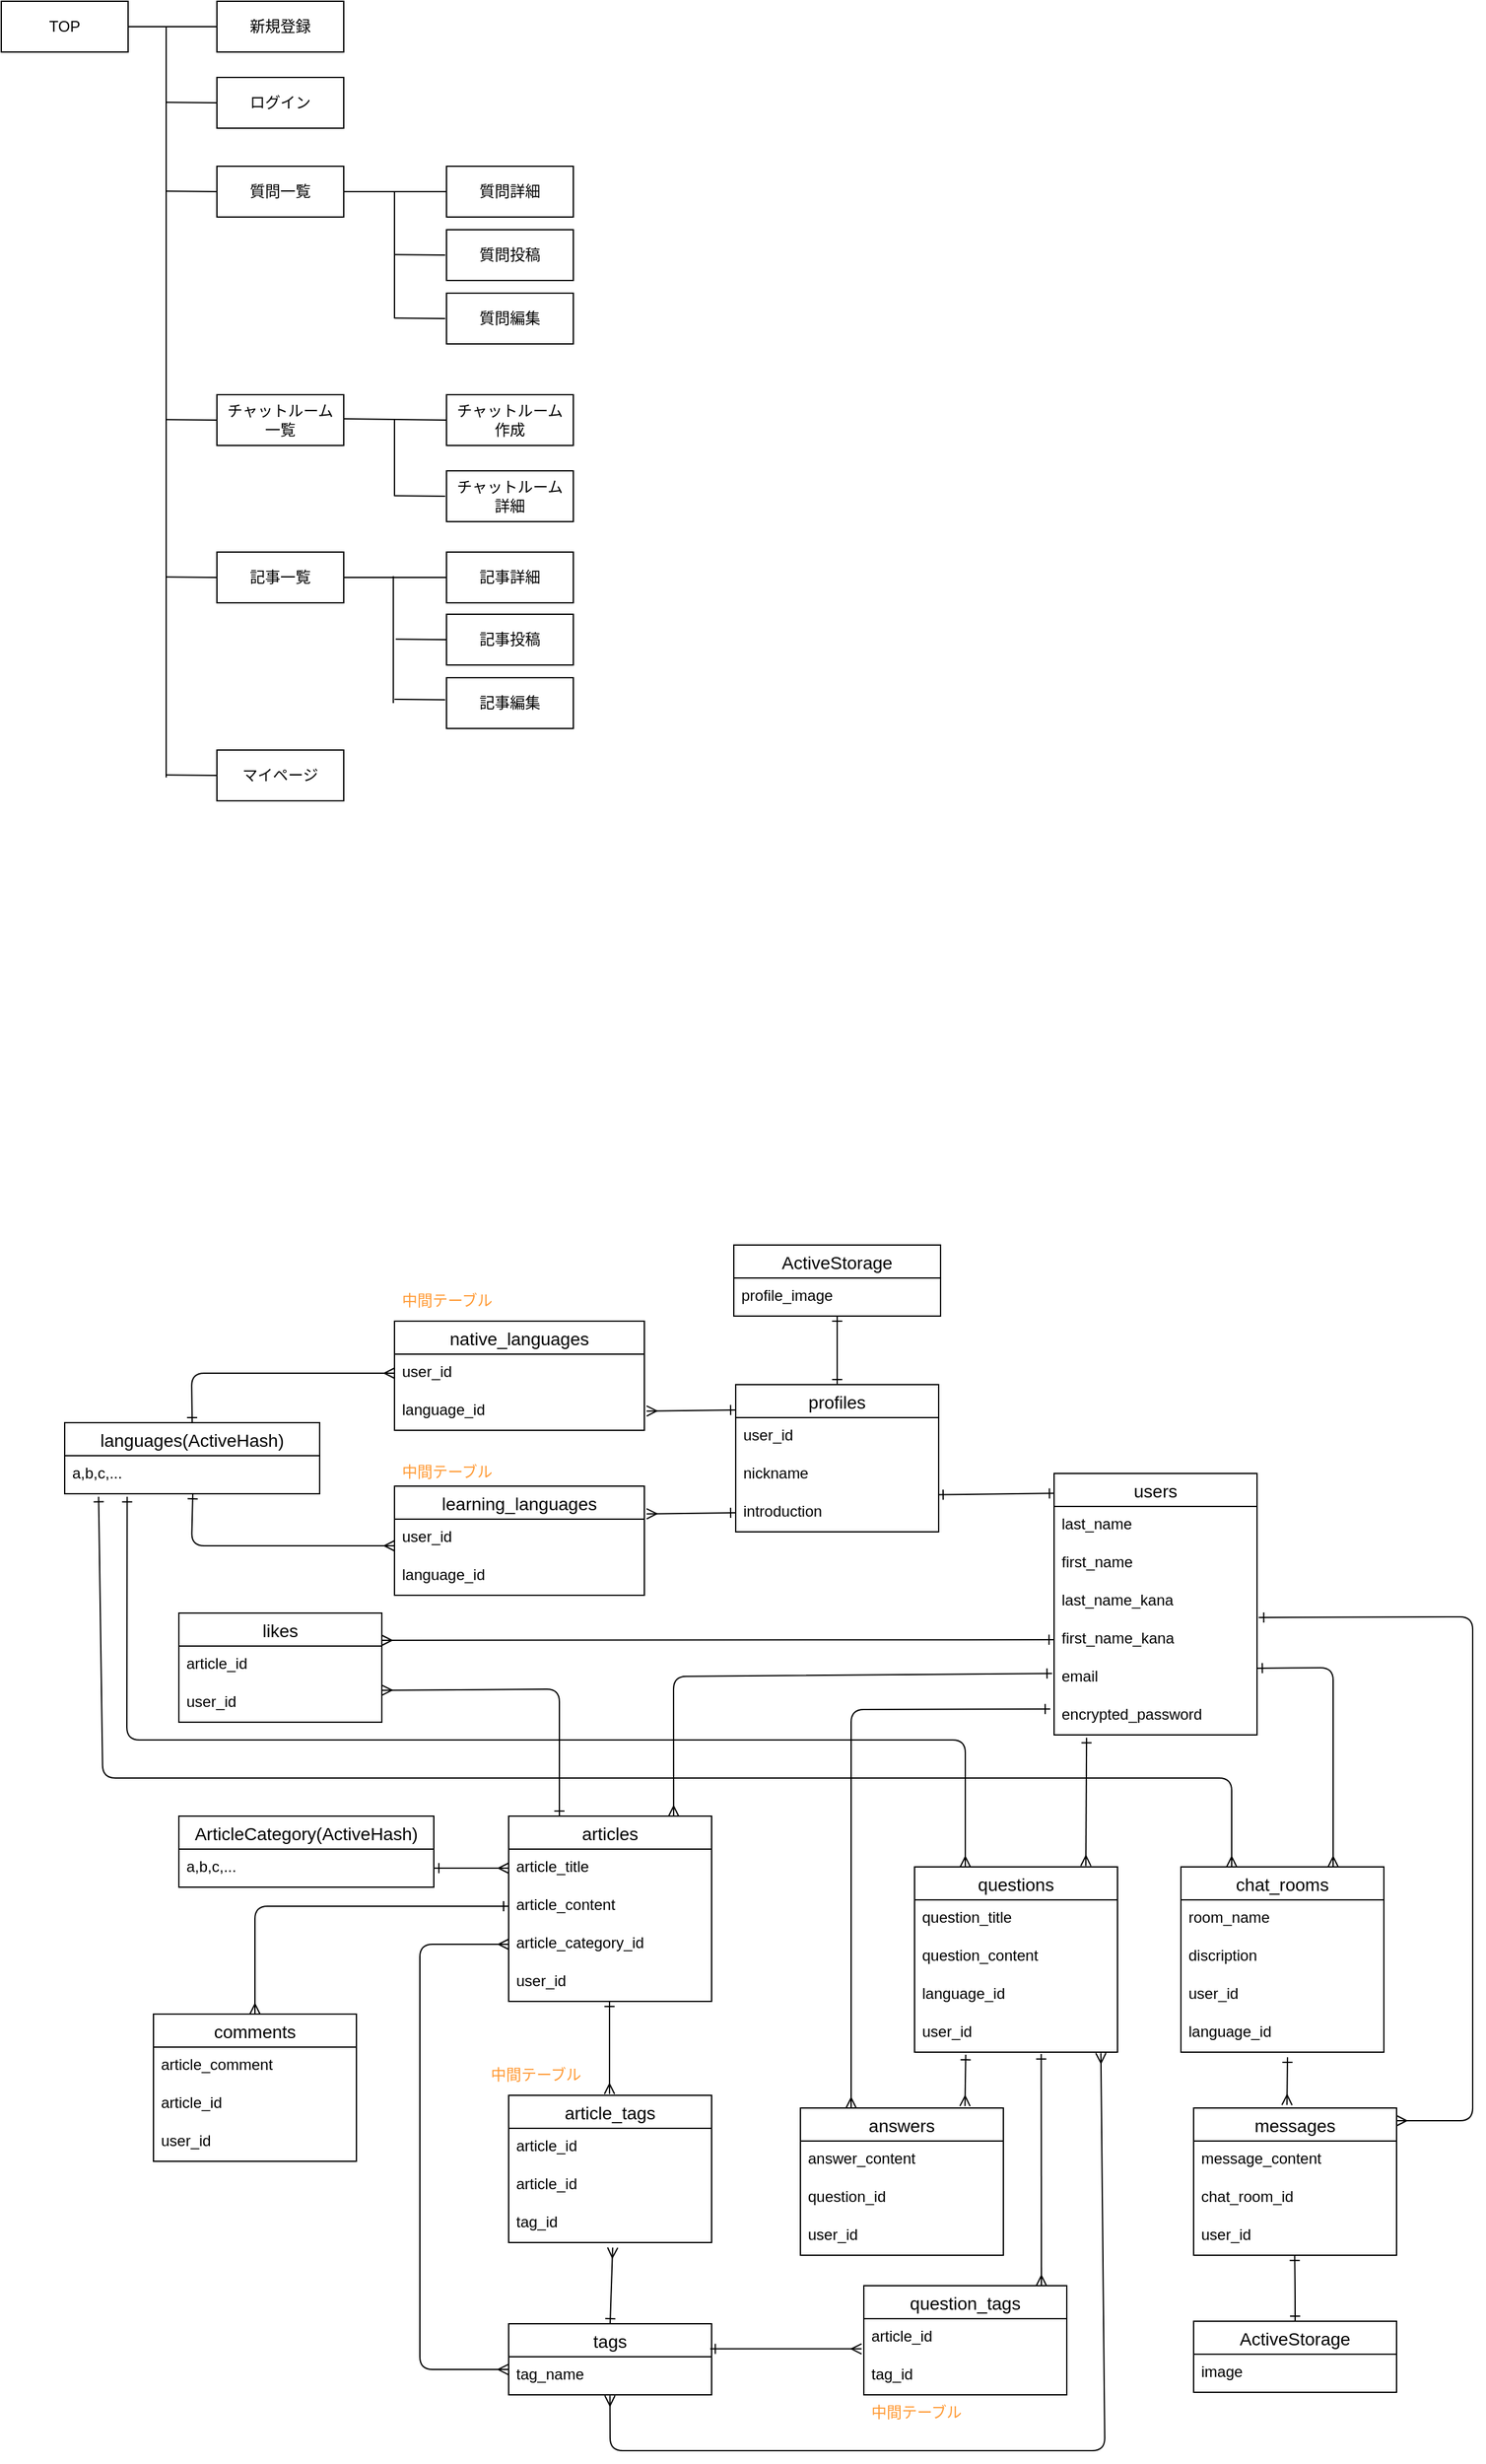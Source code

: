 <mxfile>
    <diagram id="0csjKc4Ay-YlDMvAC5BQ" name="ページ1">
        <mxGraphModel dx="1645" dy="2056" grid="1" gridSize="10" guides="1" tooltips="1" connect="1" arrows="1" fold="1" page="1" pageScale="1" pageWidth="827" pageHeight="1169" math="0" shadow="0">
            <root>
                <mxCell id="0"/>
                <mxCell id="1" parent="0"/>
                <mxCell id="4" value="users" style="swimlane;fontStyle=0;childLayout=stackLayout;horizontal=1;startSize=26;horizontalStack=0;resizeParent=1;resizeParentMax=0;resizeLast=0;collapsible=1;marginBottom=0;align=center;fontSize=14;" parent="1" vertex="1">
                    <mxGeometry x="280" y="330" width="160" height="206" as="geometry"/>
                </mxCell>
                <mxCell id="5" value="last_name" style="text;strokeColor=none;fillColor=none;spacingLeft=4;spacingRight=4;overflow=hidden;rotatable=0;points=[[0,0.5],[1,0.5]];portConstraint=eastwest;fontSize=12;" parent="4" vertex="1">
                    <mxGeometry y="26" width="160" height="30" as="geometry"/>
                </mxCell>
                <mxCell id="21" value="first_name" style="text;strokeColor=none;fillColor=none;spacingLeft=4;spacingRight=4;overflow=hidden;rotatable=0;points=[[0,0.5],[1,0.5]];portConstraint=eastwest;fontSize=12;" parent="4" vertex="1">
                    <mxGeometry y="56" width="160" height="30" as="geometry"/>
                </mxCell>
                <mxCell id="22" value="last_name_kana" style="text;strokeColor=none;fillColor=none;spacingLeft=4;spacingRight=4;overflow=hidden;rotatable=0;points=[[0,0.5],[1,0.5]];portConstraint=eastwest;fontSize=12;" parent="4" vertex="1">
                    <mxGeometry y="86" width="160" height="30" as="geometry"/>
                </mxCell>
                <mxCell id="23" value="first_name_kana" style="text;strokeColor=none;fillColor=none;spacingLeft=4;spacingRight=4;overflow=hidden;rotatable=0;points=[[0,0.5],[1,0.5]];portConstraint=eastwest;fontSize=12;" parent="4" vertex="1">
                    <mxGeometry y="116" width="160" height="30" as="geometry"/>
                </mxCell>
                <mxCell id="6" value="email" style="text;strokeColor=none;fillColor=none;spacingLeft=4;spacingRight=4;overflow=hidden;rotatable=0;points=[[0,0.5],[1,0.5]];portConstraint=eastwest;fontSize=12;" parent="4" vertex="1">
                    <mxGeometry y="146" width="160" height="30" as="geometry"/>
                </mxCell>
                <mxCell id="7" value="encrypted_password" style="text;strokeColor=none;fillColor=none;spacingLeft=4;spacingRight=4;overflow=hidden;rotatable=0;points=[[0,0.5],[1,0.5]];portConstraint=eastwest;fontSize=12;" parent="4" vertex="1">
                    <mxGeometry y="176" width="160" height="30" as="geometry"/>
                </mxCell>
                <mxCell id="11" value="profiles" style="swimlane;fontStyle=0;childLayout=stackLayout;horizontal=1;startSize=26;horizontalStack=0;resizeParent=1;resizeParentMax=0;resizeLast=0;collapsible=1;marginBottom=0;align=center;fontSize=14;" parent="1" vertex="1">
                    <mxGeometry x="29" y="260" width="160" height="116" as="geometry"/>
                </mxCell>
                <mxCell id="12" value="user_id" style="text;strokeColor=none;fillColor=none;spacingLeft=4;spacingRight=4;overflow=hidden;rotatable=0;points=[[0,0.5],[1,0.5]];portConstraint=eastwest;fontSize=12;" parent="11" vertex="1">
                    <mxGeometry y="26" width="160" height="30" as="geometry"/>
                </mxCell>
                <mxCell id="13" value="nickname" style="text;strokeColor=none;fillColor=none;spacingLeft=4;spacingRight=4;overflow=hidden;rotatable=0;points=[[0,0.5],[1,0.5]];portConstraint=eastwest;fontSize=12;" parent="11" vertex="1">
                    <mxGeometry y="56" width="160" height="30" as="geometry"/>
                </mxCell>
                <mxCell id="14" value="introduction" style="text;strokeColor=none;fillColor=none;spacingLeft=4;spacingRight=4;overflow=hidden;rotatable=0;points=[[0,0.5],[1,0.5]];portConstraint=eastwest;fontSize=12;" parent="11" vertex="1">
                    <mxGeometry y="86" width="160" height="30" as="geometry"/>
                </mxCell>
                <mxCell id="15" value="ActiveStorage" style="swimlane;fontStyle=0;childLayout=stackLayout;horizontal=1;startSize=26;horizontalStack=0;resizeParent=1;resizeParentMax=0;resizeLast=0;collapsible=1;marginBottom=0;align=center;fontSize=14;" parent="1" vertex="1">
                    <mxGeometry x="27.5" y="150" width="163" height="56" as="geometry"/>
                </mxCell>
                <mxCell id="16" value="profile_image" style="text;strokeColor=none;fillColor=none;spacingLeft=4;spacingRight=4;overflow=hidden;rotatable=0;points=[[0,0.5],[1,0.5]];portConstraint=eastwest;fontSize=12;" parent="15" vertex="1">
                    <mxGeometry y="26" width="163" height="30" as="geometry"/>
                </mxCell>
                <mxCell id="24" value="questions" style="swimlane;fontStyle=0;childLayout=stackLayout;horizontal=1;startSize=26;horizontalStack=0;resizeParent=1;resizeParentMax=0;resizeLast=0;collapsible=1;marginBottom=0;align=center;fontSize=14;" parent="1" vertex="1">
                    <mxGeometry x="170" y="640" width="160" height="146" as="geometry"/>
                </mxCell>
                <mxCell id="25" value="question_title" style="text;strokeColor=none;fillColor=none;spacingLeft=4;spacingRight=4;overflow=hidden;rotatable=0;points=[[0,0.5],[1,0.5]];portConstraint=eastwest;fontSize=12;" parent="24" vertex="1">
                    <mxGeometry y="26" width="160" height="30" as="geometry"/>
                </mxCell>
                <mxCell id="27" value="question_content" style="text;strokeColor=none;fillColor=none;spacingLeft=4;spacingRight=4;overflow=hidden;rotatable=0;points=[[0,0.5],[1,0.5]];portConstraint=eastwest;fontSize=12;" parent="24" vertex="1">
                    <mxGeometry y="56" width="160" height="30" as="geometry"/>
                </mxCell>
                <mxCell id="29" value="language_id" style="text;strokeColor=none;fillColor=none;spacingLeft=4;spacingRight=4;overflow=hidden;rotatable=0;points=[[0,0.5],[1,0.5]];portConstraint=eastwest;fontSize=12;" parent="24" vertex="1">
                    <mxGeometry y="86" width="160" height="30" as="geometry"/>
                </mxCell>
                <mxCell id="38" value="user_id" style="text;strokeColor=none;fillColor=none;spacingLeft=4;spacingRight=4;overflow=hidden;rotatable=0;points=[[0,0.5],[1,0.5]];portConstraint=eastwest;fontSize=12;" parent="24" vertex="1">
                    <mxGeometry y="116" width="160" height="30" as="geometry"/>
                </mxCell>
                <mxCell id="32" style="edgeStyle=none;html=1;endArrow=ERmany;endFill=0;startArrow=ERone;startFill=0;exitX=0.16;exitY=1.074;exitDx=0;exitDy=0;exitPerimeter=0;entryX=0.844;entryY=-0.005;entryDx=0;entryDy=0;entryPerimeter=0;" parent="1" source="7" target="24" edge="1">
                    <mxGeometry relative="1" as="geometry">
                        <mxPoint x="360" y="536" as="sourcePoint"/>
                        <mxPoint x="525.84" y="560.24" as="targetPoint"/>
                    </mxGeometry>
                </mxCell>
                <mxCell id="33" value="answers" style="swimlane;fontStyle=0;childLayout=stackLayout;horizontal=1;startSize=26;horizontalStack=0;resizeParent=1;resizeParentMax=0;resizeLast=0;collapsible=1;marginBottom=0;align=center;fontSize=14;" parent="1" vertex="1">
                    <mxGeometry x="80" y="830" width="160" height="116" as="geometry"/>
                </mxCell>
                <mxCell id="34" value="answer_content" style="text;strokeColor=none;fillColor=none;spacingLeft=4;spacingRight=4;overflow=hidden;rotatable=0;points=[[0,0.5],[1,0.5]];portConstraint=eastwest;fontSize=12;" parent="33" vertex="1">
                    <mxGeometry y="26" width="160" height="30" as="geometry"/>
                </mxCell>
                <mxCell id="36" value="question_id" style="text;strokeColor=none;fillColor=none;spacingLeft=4;spacingRight=4;overflow=hidden;rotatable=0;points=[[0,0.5],[1,0.5]];portConstraint=eastwest;fontSize=12;" parent="33" vertex="1">
                    <mxGeometry y="56" width="160" height="30" as="geometry"/>
                </mxCell>
                <mxCell id="149" value="user_id" style="text;strokeColor=none;fillColor=none;spacingLeft=4;spacingRight=4;overflow=hidden;rotatable=0;points=[[0,0.5],[1,0.5]];portConstraint=eastwest;fontSize=12;" parent="33" vertex="1">
                    <mxGeometry y="86" width="160" height="30" as="geometry"/>
                </mxCell>
                <mxCell id="39" style="edgeStyle=none;html=1;endArrow=ERmany;endFill=0;startArrow=ERone;startFill=0;entryX=0.25;entryY=0;entryDx=0;entryDy=0;exitX=-0.019;exitY=0.322;exitDx=0;exitDy=0;exitPerimeter=0;" parent="1" source="7" target="33" edge="1">
                    <mxGeometry relative="1" as="geometry">
                        <mxPoint x="280" y="480" as="sourcePoint"/>
                        <mxPoint x="370" y="610" as="targetPoint"/>
                        <Array as="points">
                            <mxPoint x="120" y="516"/>
                        </Array>
                    </mxGeometry>
                </mxCell>
                <mxCell id="40" style="edgeStyle=none;html=1;exitX=0.002;exitY=0.076;exitDx=0;exitDy=0;startArrow=ERone;startFill=0;endArrow=ERone;endFill=0;entryX=0.997;entryY=0.026;entryDx=0;entryDy=0;entryPerimeter=0;exitPerimeter=0;" parent="1" source="4" target="14" edge="1">
                    <mxGeometry relative="1" as="geometry">
                        <mxPoint x="280" y="342" as="sourcePoint"/>
                        <mxPoint x="190" y="341" as="targetPoint"/>
                        <Array as="points"/>
                    </mxGeometry>
                </mxCell>
                <mxCell id="41" style="edgeStyle=none;html=1;startArrow=ERone;startFill=0;endArrow=ERone;endFill=0;entryX=0.5;entryY=0;entryDx=0;entryDy=0;exitX=0.5;exitY=1;exitDx=0;exitDy=0;" parent="1" source="15" target="11" edge="1">
                    <mxGeometry relative="1" as="geometry">
                        <mxPoint x="109" y="210" as="sourcePoint"/>
                        <mxPoint x="29" y="289.09" as="targetPoint"/>
                        <Array as="points"/>
                    </mxGeometry>
                </mxCell>
                <mxCell id="43" value="chat_rooms" style="swimlane;fontStyle=0;childLayout=stackLayout;horizontal=1;startSize=26;horizontalStack=0;resizeParent=1;resizeParentMax=0;resizeLast=0;collapsible=1;marginBottom=0;align=center;fontSize=14;" parent="1" vertex="1">
                    <mxGeometry x="380" y="640" width="160" height="146" as="geometry"/>
                </mxCell>
                <mxCell id="44" value="room_name" style="text;strokeColor=none;fillColor=none;spacingLeft=4;spacingRight=4;overflow=hidden;rotatable=0;points=[[0,0.5],[1,0.5]];portConstraint=eastwest;fontSize=12;" parent="43" vertex="1">
                    <mxGeometry y="26" width="160" height="30" as="geometry"/>
                </mxCell>
                <mxCell id="45" value="discription" style="text;strokeColor=none;fillColor=none;spacingLeft=4;spacingRight=4;overflow=hidden;rotatable=0;points=[[0,0.5],[1,0.5]];portConstraint=eastwest;fontSize=12;" parent="43" vertex="1">
                    <mxGeometry y="56" width="160" height="30" as="geometry"/>
                </mxCell>
                <mxCell id="47" value="user_id" style="text;strokeColor=none;fillColor=none;spacingLeft=4;spacingRight=4;overflow=hidden;rotatable=0;points=[[0,0.5],[1,0.5]];portConstraint=eastwest;fontSize=12;" parent="43" vertex="1">
                    <mxGeometry y="86" width="160" height="30" as="geometry"/>
                </mxCell>
                <mxCell id="158" value="language_id" style="text;strokeColor=none;fillColor=none;spacingLeft=4;spacingRight=4;overflow=hidden;rotatable=0;points=[[0,0.5],[1,0.5]];portConstraint=eastwest;fontSize=12;" parent="43" vertex="1">
                    <mxGeometry y="116" width="160" height="30" as="geometry"/>
                </mxCell>
                <mxCell id="48" style="edgeStyle=none;html=1;exitX=1.001;exitY=0.248;exitDx=0;exitDy=0;endArrow=ERmany;endFill=0;startArrow=ERone;startFill=0;exitPerimeter=0;entryX=0.75;entryY=0;entryDx=0;entryDy=0;" parent="1" source="6" target="43" edge="1">
                    <mxGeometry relative="1" as="geometry">
                        <mxPoint x="480" y="480" as="sourcePoint"/>
                        <mxPoint x="480" y="544" as="targetPoint"/>
                        <Array as="points">
                            <mxPoint x="500" y="483"/>
                        </Array>
                    </mxGeometry>
                </mxCell>
                <mxCell id="51" value="messages" style="swimlane;fontStyle=0;childLayout=stackLayout;horizontal=1;startSize=26;horizontalStack=0;resizeParent=1;resizeParentMax=0;resizeLast=0;collapsible=1;marginBottom=0;align=center;fontSize=14;" parent="1" vertex="1">
                    <mxGeometry x="390" y="830" width="160" height="116" as="geometry"/>
                </mxCell>
                <mxCell id="52" value="message_content" style="text;strokeColor=none;fillColor=none;spacingLeft=4;spacingRight=4;overflow=hidden;rotatable=0;points=[[0,0.5],[1,0.5]];portConstraint=eastwest;fontSize=12;" parent="51" vertex="1">
                    <mxGeometry y="26" width="160" height="30" as="geometry"/>
                </mxCell>
                <mxCell id="53" value="chat_room_id" style="text;strokeColor=none;fillColor=none;spacingLeft=4;spacingRight=4;overflow=hidden;rotatable=0;points=[[0,0.5],[1,0.5]];portConstraint=eastwest;fontSize=12;" parent="51" vertex="1">
                    <mxGeometry y="56" width="160" height="30" as="geometry"/>
                </mxCell>
                <mxCell id="148" value="user_id" style="text;strokeColor=none;fillColor=none;spacingLeft=4;spacingRight=4;overflow=hidden;rotatable=0;points=[[0,0.5],[1,0.5]];portConstraint=eastwest;fontSize=12;" parent="51" vertex="1">
                    <mxGeometry y="86" width="160" height="30" as="geometry"/>
                </mxCell>
                <mxCell id="55" style="edgeStyle=none;html=1;endArrow=ERmany;endFill=0;startArrow=ERone;startFill=0;entryX=0.46;entryY=-0.02;entryDx=0;entryDy=0;entryPerimeter=0;" parent="1" target="51" edge="1">
                    <mxGeometry relative="1" as="geometry">
                        <mxPoint x="464" y="790" as="sourcePoint"/>
                        <mxPoint x="459.57" y="756" as="targetPoint"/>
                    </mxGeometry>
                </mxCell>
                <mxCell id="56" style="edgeStyle=none;html=1;exitX=1.008;exitY=0.915;exitDx=0;exitDy=0;endArrow=ERmany;endFill=0;startArrow=ERone;startFill=0;exitPerimeter=0;" parent="1" source="22" edge="1">
                    <mxGeometry relative="1" as="geometry">
                        <mxPoint x="287.6" y="447" as="sourcePoint"/>
                        <mxPoint x="550" y="840" as="targetPoint"/>
                        <Array as="points">
                            <mxPoint x="610" y="443"/>
                            <mxPoint x="610" y="840"/>
                        </Array>
                    </mxGeometry>
                </mxCell>
                <mxCell id="57" value="ActiveStorage" style="swimlane;fontStyle=0;childLayout=stackLayout;horizontal=1;startSize=26;horizontalStack=0;resizeParent=1;resizeParentMax=0;resizeLast=0;collapsible=1;marginBottom=0;align=center;fontSize=14;" parent="1" vertex="1">
                    <mxGeometry x="390" y="998" width="160" height="56" as="geometry"/>
                </mxCell>
                <mxCell id="58" value="image" style="text;strokeColor=none;fillColor=none;spacingLeft=4;spacingRight=4;overflow=hidden;rotatable=0;points=[[0,0.5],[1,0.5]];portConstraint=eastwest;fontSize=12;" parent="57" vertex="1">
                    <mxGeometry y="26" width="160" height="30" as="geometry"/>
                </mxCell>
                <mxCell id="59" style="edgeStyle=none;html=1;exitX=0.498;exitY=1.071;exitDx=0;exitDy=0;startArrow=ERone;startFill=0;endArrow=ERone;endFill=0;exitPerimeter=0;entryX=0.5;entryY=0;entryDx=0;entryDy=0;" parent="1" target="57" edge="1">
                    <mxGeometry relative="1" as="geometry">
                        <mxPoint x="469.68" y="946.13" as="sourcePoint"/>
                        <mxPoint x="500" y="968" as="targetPoint"/>
                        <Array as="points">
                            <mxPoint x="470" y="978"/>
                        </Array>
                    </mxGeometry>
                </mxCell>
                <mxCell id="60" value="languages(ActiveHash)" style="swimlane;fontStyle=0;childLayout=stackLayout;horizontal=1;startSize=26;horizontalStack=0;resizeParent=1;resizeParentMax=0;resizeLast=0;collapsible=1;marginBottom=0;align=center;fontSize=14;" parent="1" vertex="1">
                    <mxGeometry x="-500" y="290" width="201" height="56" as="geometry"/>
                </mxCell>
                <mxCell id="61" value="a,b,c,..." style="text;strokeColor=none;fillColor=none;spacingLeft=4;spacingRight=4;overflow=hidden;rotatable=0;points=[[0,0.5],[1,0.5]];portConstraint=eastwest;fontSize=12;" parent="60" vertex="1">
                    <mxGeometry y="26" width="201" height="30" as="geometry"/>
                </mxCell>
                <mxCell id="62" value="articles" style="swimlane;fontStyle=0;childLayout=stackLayout;horizontal=1;startSize=26;horizontalStack=0;resizeParent=1;resizeParentMax=0;resizeLast=0;collapsible=1;marginBottom=0;align=center;fontSize=14;" parent="1" vertex="1">
                    <mxGeometry x="-150" y="600" width="160" height="146" as="geometry"/>
                </mxCell>
                <mxCell id="63" value="article_title" style="text;strokeColor=none;fillColor=none;spacingLeft=4;spacingRight=4;overflow=hidden;rotatable=0;points=[[0,0.5],[1,0.5]];portConstraint=eastwest;fontSize=12;" parent="62" vertex="1">
                    <mxGeometry y="26" width="160" height="30" as="geometry"/>
                </mxCell>
                <mxCell id="64" value="article_content" style="text;strokeColor=none;fillColor=none;spacingLeft=4;spacingRight=4;overflow=hidden;rotatable=0;points=[[0,0.5],[1,0.5]];portConstraint=eastwest;fontSize=12;" parent="62" vertex="1">
                    <mxGeometry y="56" width="160" height="30" as="geometry"/>
                </mxCell>
                <mxCell id="65" value="article_category_id" style="text;strokeColor=none;fillColor=none;spacingLeft=4;spacingRight=4;overflow=hidden;rotatable=0;points=[[0,0.5],[1,0.5]];portConstraint=eastwest;fontSize=12;" parent="62" vertex="1">
                    <mxGeometry y="86" width="160" height="30" as="geometry"/>
                </mxCell>
                <mxCell id="94" value="user_id" style="text;strokeColor=none;fillColor=none;spacingLeft=4;spacingRight=4;overflow=hidden;rotatable=0;points=[[0,0.5],[1,0.5]];portConstraint=eastwest;fontSize=12;" parent="62" vertex="1">
                    <mxGeometry y="116" width="160" height="30" as="geometry"/>
                </mxCell>
                <mxCell id="70" value="native_languages" style="swimlane;fontStyle=0;childLayout=stackLayout;horizontal=1;startSize=26;horizontalStack=0;resizeParent=1;resizeParentMax=0;resizeLast=0;collapsible=1;marginBottom=0;align=center;fontSize=14;" parent="1" vertex="1">
                    <mxGeometry x="-240" y="210" width="197" height="86" as="geometry"/>
                </mxCell>
                <mxCell id="71" value="user_id" style="text;strokeColor=none;fillColor=none;spacingLeft=4;spacingRight=4;overflow=hidden;rotatable=0;points=[[0,0.5],[1,0.5]];portConstraint=eastwest;fontSize=12;" parent="70" vertex="1">
                    <mxGeometry y="26" width="197" height="30" as="geometry"/>
                </mxCell>
                <mxCell id="74" value="language_id" style="text;strokeColor=none;fillColor=none;spacingLeft=4;spacingRight=4;overflow=hidden;rotatable=0;points=[[0,0.5],[1,0.5]];portConstraint=eastwest;fontSize=12;" parent="70" vertex="1">
                    <mxGeometry y="56" width="197" height="30" as="geometry"/>
                </mxCell>
                <mxCell id="82" value="learning_languages" style="swimlane;fontStyle=0;childLayout=stackLayout;horizontal=1;startSize=26;horizontalStack=0;resizeParent=1;resizeParentMax=0;resizeLast=0;collapsible=1;marginBottom=0;align=center;fontSize=14;" parent="1" vertex="1">
                    <mxGeometry x="-240" y="340" width="197" height="86" as="geometry"/>
                </mxCell>
                <mxCell id="83" value="user_id" style="text;strokeColor=none;fillColor=none;spacingLeft=4;spacingRight=4;overflow=hidden;rotatable=0;points=[[0,0.5],[1,0.5]];portConstraint=eastwest;fontSize=12;" parent="82" vertex="1">
                    <mxGeometry y="26" width="197" height="30" as="geometry"/>
                </mxCell>
                <mxCell id="84" value="language_id" style="text;strokeColor=none;fillColor=none;spacingLeft=4;spacingRight=4;overflow=hidden;rotatable=0;points=[[0,0.5],[1,0.5]];portConstraint=eastwest;fontSize=12;" parent="82" vertex="1">
                    <mxGeometry y="56" width="197" height="30" as="geometry"/>
                </mxCell>
                <mxCell id="86" style="edgeStyle=none;html=1;endArrow=ERmany;endFill=0;startArrow=ERone;startFill=0;exitX=0;exitY=0.5;exitDx=0;exitDy=0;entryX=1.009;entryY=-0.139;entryDx=0;entryDy=0;entryPerimeter=0;" parent="1" source="14" target="83" edge="1">
                    <mxGeometry relative="1" as="geometry">
                        <mxPoint x="-267.0" y="345.64" as="sourcePoint"/>
                        <mxPoint x="-217.56" y="345.64" as="targetPoint"/>
                    </mxGeometry>
                </mxCell>
                <mxCell id="87" style="edgeStyle=none;html=1;endArrow=ERmany;endFill=0;startArrow=ERone;startFill=0;exitX=0;exitY=0.5;exitDx=0;exitDy=0;entryX=1.009;entryY=-0.139;entryDx=0;entryDy=0;entryPerimeter=0;" parent="1" edge="1">
                    <mxGeometry relative="1" as="geometry">
                        <mxPoint x="29" y="280" as="sourcePoint"/>
                        <mxPoint x="-41.227" y="280.83" as="targetPoint"/>
                    </mxGeometry>
                </mxCell>
                <mxCell id="88" style="edgeStyle=none;html=1;endArrow=ERmany;endFill=0;startArrow=ERone;startFill=0;exitX=0.5;exitY=0;exitDx=0;exitDy=0;entryX=0;entryY=0.5;entryDx=0;entryDy=0;" parent="1" source="60" target="71" edge="1">
                    <mxGeometry relative="1" as="geometry">
                        <mxPoint x="-319.77" y="252.58" as="sourcePoint"/>
                        <mxPoint x="-389.997" y="253.41" as="targetPoint"/>
                        <Array as="points">
                            <mxPoint x="-400" y="251"/>
                        </Array>
                    </mxGeometry>
                </mxCell>
                <mxCell id="89" style="edgeStyle=none;html=1;endArrow=ERmany;endFill=0;startArrow=ERone;startFill=0;entryX=0;entryY=0.5;entryDx=0;entryDy=0;" parent="1" edge="1">
                    <mxGeometry relative="1" as="geometry">
                        <mxPoint x="-399" y="346" as="sourcePoint"/>
                        <mxPoint x="-240" y="387" as="targetPoint"/>
                        <Array as="points">
                            <mxPoint x="-400" y="387"/>
                        </Array>
                    </mxGeometry>
                </mxCell>
                <mxCell id="90" value="中間テーブル" style="text;strokeColor=none;fillColor=none;spacingLeft=4;spacingRight=4;overflow=hidden;rotatable=0;points=[[0,0.5],[1,0.5]];portConstraint=eastwest;fontSize=12;fontColor=#FF9933;" parent="1" vertex="1">
                    <mxGeometry x="-240" y="315" width="194" height="30" as="geometry"/>
                </mxCell>
                <mxCell id="91" value="ArticleCategory(ActiveHash)" style="swimlane;fontStyle=0;childLayout=stackLayout;horizontal=1;startSize=26;horizontalStack=0;resizeParent=1;resizeParentMax=0;resizeLast=0;collapsible=1;marginBottom=0;align=center;fontSize=14;" parent="1" vertex="1">
                    <mxGeometry x="-410" y="600" width="201" height="56" as="geometry"/>
                </mxCell>
                <mxCell id="92" value="a,b,c,..." style="text;strokeColor=none;fillColor=none;spacingLeft=4;spacingRight=4;overflow=hidden;rotatable=0;points=[[0,0.5],[1,0.5]];portConstraint=eastwest;fontSize=12;" parent="91" vertex="1">
                    <mxGeometry y="26" width="201" height="30" as="geometry"/>
                </mxCell>
                <mxCell id="95" style="edgeStyle=none;html=1;endArrow=ERmany;endFill=0;startArrow=ERone;startFill=0;entryX=0;entryY=0.5;entryDx=0;entryDy=0;" parent="1" source="92" target="63" edge="1">
                    <mxGeometry relative="1" as="geometry">
                        <mxPoint x="111.23" y="760" as="sourcePoint"/>
                        <mxPoint x="-59" y="750" as="targetPoint"/>
                    </mxGeometry>
                </mxCell>
                <mxCell id="96" value="tags" style="swimlane;fontStyle=0;childLayout=stackLayout;horizontal=1;startSize=26;horizontalStack=0;resizeParent=1;resizeParentMax=0;resizeLast=0;collapsible=1;marginBottom=0;align=center;fontSize=14;" parent="1" vertex="1">
                    <mxGeometry x="-150" y="1000" width="160" height="56" as="geometry"/>
                </mxCell>
                <mxCell id="97" value="tag_name" style="text;strokeColor=none;fillColor=none;spacingLeft=4;spacingRight=4;overflow=hidden;rotatable=0;points=[[0,0.5],[1,0.5]];portConstraint=eastwest;fontSize=12;" parent="96" vertex="1">
                    <mxGeometry y="26" width="160" height="30" as="geometry"/>
                </mxCell>
                <mxCell id="101" value="article_tags" style="swimlane;fontStyle=0;childLayout=stackLayout;horizontal=1;startSize=26;horizontalStack=0;resizeParent=1;resizeParentMax=0;resizeLast=0;collapsible=1;marginBottom=0;align=center;fontSize=14;" parent="1" vertex="1">
                    <mxGeometry x="-150" y="820" width="160" height="116" as="geometry"/>
                </mxCell>
                <mxCell id="117" value="article_id" style="text;strokeColor=none;fillColor=none;spacingLeft=4;spacingRight=4;overflow=hidden;rotatable=0;points=[[0,0.5],[1,0.5]];portConstraint=eastwest;fontSize=12;" parent="101" vertex="1">
                    <mxGeometry y="26" width="160" height="30" as="geometry"/>
                </mxCell>
                <mxCell id="102" value="article_id" style="text;strokeColor=none;fillColor=none;spacingLeft=4;spacingRight=4;overflow=hidden;rotatable=0;points=[[0,0.5],[1,0.5]];portConstraint=eastwest;fontSize=12;" parent="101" vertex="1">
                    <mxGeometry y="56" width="160" height="30" as="geometry"/>
                </mxCell>
                <mxCell id="103" value="tag_id" style="text;strokeColor=none;fillColor=none;spacingLeft=4;spacingRight=4;overflow=hidden;rotatable=0;points=[[0,0.5],[1,0.5]];portConstraint=eastwest;fontSize=12;" parent="101" vertex="1">
                    <mxGeometry y="86" width="160" height="30" as="geometry"/>
                </mxCell>
                <mxCell id="108" value="question_tags" style="swimlane;fontStyle=0;childLayout=stackLayout;horizontal=1;startSize=26;horizontalStack=0;resizeParent=1;resizeParentMax=0;resizeLast=0;collapsible=1;marginBottom=0;align=center;fontSize=14;" parent="1" vertex="1">
                    <mxGeometry x="130" y="970" width="160" height="86" as="geometry"/>
                </mxCell>
                <mxCell id="109" value="article_id" style="text;strokeColor=none;fillColor=none;spacingLeft=4;spacingRight=4;overflow=hidden;rotatable=0;points=[[0,0.5],[1,0.5]];portConstraint=eastwest;fontSize=12;" parent="108" vertex="1">
                    <mxGeometry y="26" width="160" height="30" as="geometry"/>
                </mxCell>
                <mxCell id="110" value="tag_id" style="text;strokeColor=none;fillColor=none;spacingLeft=4;spacingRight=4;overflow=hidden;rotatable=0;points=[[0,0.5],[1,0.5]];portConstraint=eastwest;fontSize=12;" parent="108" vertex="1">
                    <mxGeometry y="56" width="160" height="30" as="geometry"/>
                </mxCell>
                <mxCell id="111" style="edgeStyle=none;html=1;endArrow=ERmany;endFill=0;startArrow=ERone;startFill=0;entryX=0.875;entryY=0;entryDx=0;entryDy=0;exitX=0.624;exitY=1.047;exitDx=0;exitDy=0;exitPerimeter=0;entryPerimeter=0;" parent="1" source="38" target="108" edge="1">
                    <mxGeometry relative="1" as="geometry">
                        <mxPoint x="250" y="800" as="sourcePoint"/>
                        <mxPoint x="290" y="786" as="targetPoint"/>
                    </mxGeometry>
                </mxCell>
                <mxCell id="112" style="edgeStyle=none;html=1;endArrow=ERmany;endFill=0;startArrow=ERone;startFill=0;exitX=0.5;exitY=1.033;exitDx=0;exitDy=0;exitPerimeter=0;" parent="1" edge="1">
                    <mxGeometry relative="1" as="geometry">
                        <mxPoint x="-70.48" y="746" as="sourcePoint"/>
                        <mxPoint x="-70.48" y="819.01" as="targetPoint"/>
                    </mxGeometry>
                </mxCell>
                <mxCell id="113" style="edgeStyle=none;html=1;endArrow=ERmany;endFill=0;startArrow=ERone;startFill=0;exitX=0.5;exitY=0;exitDx=0;exitDy=0;" parent="1" source="96" edge="1">
                    <mxGeometry relative="1" as="geometry">
                        <mxPoint x="-68.16" y="980.336" as="sourcePoint"/>
                        <mxPoint x="-68" y="940" as="targetPoint"/>
                    </mxGeometry>
                </mxCell>
                <mxCell id="114" style="edgeStyle=none;html=1;endArrow=ERmany;endFill=0;startArrow=ERone;startFill=0;exitX=-0.01;exitY=0.386;exitDx=0;exitDy=0;exitPerimeter=0;entryX=0.813;entryY=0.001;entryDx=0;entryDy=0;entryPerimeter=0;" parent="1" source="6" target="62" edge="1">
                    <mxGeometry relative="1" as="geometry">
                        <mxPoint x="-20" y="486" as="sourcePoint"/>
                        <mxPoint x="-20" y="559.01" as="targetPoint"/>
                        <Array as="points">
                            <mxPoint x="-20" y="490"/>
                        </Array>
                    </mxGeometry>
                </mxCell>
                <mxCell id="115" style="edgeStyle=none;html=1;endArrow=ERmany;endFill=0;startArrow=ERone;startFill=0;exitX=0.993;exitY=0.353;exitDx=0;exitDy=0;exitPerimeter=0;entryX=-0.011;entryY=0.792;entryDx=0;entryDy=0;entryPerimeter=0;" parent="1" source="96" target="109" edge="1">
                    <mxGeometry relative="1" as="geometry">
                        <mxPoint x="29" y="1000" as="sourcePoint"/>
                        <mxPoint x="29" y="1073.01" as="targetPoint"/>
                    </mxGeometry>
                </mxCell>
                <mxCell id="125" style="edgeStyle=none;html=1;endArrow=ERmany;endFill=0;startArrow=ERmany;startFill=0;entryX=0;entryY=0.5;entryDx=0;entryDy=0;exitX=-0.002;exitY=0.334;exitDx=0;exitDy=0;exitPerimeter=0;" parent="1" source="97" target="65" edge="1">
                    <mxGeometry relative="1" as="geometry">
                        <mxPoint x="-220" y="1030" as="sourcePoint"/>
                        <mxPoint x="-183.84" y="927.66" as="targetPoint"/>
                        <Array as="points">
                            <mxPoint x="-220" y="1036"/>
                            <mxPoint x="-220" y="701"/>
                        </Array>
                    </mxGeometry>
                </mxCell>
                <mxCell id="136" style="edgeStyle=none;html=1;endArrow=ERmany;endFill=0;startArrow=ERmany;startFill=0;entryX=0.918;entryY=1.023;entryDx=0;entryDy=0;entryPerimeter=0;exitX=0.499;exitY=1.021;exitDx=0;exitDy=0;exitPerimeter=0;" parent="1" source="97" target="38" edge="1">
                    <mxGeometry relative="1" as="geometry">
                        <mxPoint x="-70" y="1040" as="sourcePoint"/>
                        <mxPoint x="330" y="810" as="targetPoint"/>
                        <Array as="points">
                            <mxPoint x="-70" y="1100"/>
                            <mxPoint x="320" y="1100"/>
                        </Array>
                    </mxGeometry>
                </mxCell>
                <mxCell id="137" value="中間テーブル" style="text;strokeColor=none;fillColor=none;spacingLeft=4;spacingRight=4;overflow=hidden;rotatable=0;points=[[0,0.5],[1,0.5]];portConstraint=eastwest;fontSize=12;fontColor=#FF9933;" parent="1" vertex="1">
                    <mxGeometry x="-170" y="790" width="194" height="30" as="geometry"/>
                </mxCell>
                <mxCell id="138" value="中間テーブル" style="text;strokeColor=none;fillColor=none;spacingLeft=4;spacingRight=4;overflow=hidden;rotatable=0;points=[[0,0.5],[1,0.5]];portConstraint=eastwest;fontSize=12;fontColor=#FF9933;" parent="1" vertex="1">
                    <mxGeometry x="130" y="1056" width="194" height="30" as="geometry"/>
                </mxCell>
                <mxCell id="139" value="中間テーブル" style="text;strokeColor=none;fillColor=none;spacingLeft=4;spacingRight=4;overflow=hidden;rotatable=0;points=[[0,0.5],[1,0.5]];portConstraint=eastwest;fontSize=12;fontColor=#FF9933;" parent="1" vertex="1">
                    <mxGeometry x="-240" y="180" width="194" height="30" as="geometry"/>
                </mxCell>
                <mxCell id="141" value="comments" style="swimlane;fontStyle=0;childLayout=stackLayout;horizontal=1;startSize=26;horizontalStack=0;resizeParent=1;resizeParentMax=0;resizeLast=0;collapsible=1;marginBottom=0;align=center;fontSize=14;" parent="1" vertex="1">
                    <mxGeometry x="-430" y="756" width="160" height="116" as="geometry"/>
                </mxCell>
                <mxCell id="142" value="article_comment" style="text;strokeColor=none;fillColor=none;spacingLeft=4;spacingRight=4;overflow=hidden;rotatable=0;points=[[0,0.5],[1,0.5]];portConstraint=eastwest;fontSize=12;" parent="141" vertex="1">
                    <mxGeometry y="26" width="160" height="30" as="geometry"/>
                </mxCell>
                <mxCell id="143" value="article_id" style="text;strokeColor=none;fillColor=none;spacingLeft=4;spacingRight=4;overflow=hidden;rotatable=0;points=[[0,0.5],[1,0.5]];portConstraint=eastwest;fontSize=12;" parent="141" vertex="1">
                    <mxGeometry y="56" width="160" height="30" as="geometry"/>
                </mxCell>
                <mxCell id="144" value="user_id" style="text;strokeColor=none;fillColor=none;spacingLeft=4;spacingRight=4;overflow=hidden;rotatable=0;points=[[0,0.5],[1,0.5]];portConstraint=eastwest;fontSize=12;" parent="141" vertex="1">
                    <mxGeometry y="86" width="160" height="30" as="geometry"/>
                </mxCell>
                <mxCell id="145" style="edgeStyle=none;html=1;endArrow=ERmany;endFill=0;startArrow=ERone;startFill=0;exitX=0;exitY=0.5;exitDx=0;exitDy=0;entryX=0.5;entryY=0;entryDx=0;entryDy=0;" parent="1" source="64" target="141" edge="1">
                    <mxGeometry relative="1" as="geometry">
                        <mxPoint x="-340" y="756.99" as="sourcePoint"/>
                        <mxPoint x="-350" y="750" as="targetPoint"/>
                        <Array as="points">
                            <mxPoint x="-350" y="671"/>
                        </Array>
                    </mxGeometry>
                </mxCell>
                <mxCell id="150" value="likes" style="swimlane;fontStyle=0;childLayout=stackLayout;horizontal=1;startSize=26;horizontalStack=0;resizeParent=1;resizeParentMax=0;resizeLast=0;collapsible=1;marginBottom=0;align=center;fontSize=14;" parent="1" vertex="1">
                    <mxGeometry x="-410" y="440" width="160" height="86" as="geometry"/>
                </mxCell>
                <mxCell id="152" value="article_id" style="text;strokeColor=none;fillColor=none;spacingLeft=4;spacingRight=4;overflow=hidden;rotatable=0;points=[[0,0.5],[1,0.5]];portConstraint=eastwest;fontSize=12;" parent="150" vertex="1">
                    <mxGeometry y="26" width="160" height="30" as="geometry"/>
                </mxCell>
                <mxCell id="153" value="user_id" style="text;strokeColor=none;fillColor=none;spacingLeft=4;spacingRight=4;overflow=hidden;rotatable=0;points=[[0,0.5],[1,0.5]];portConstraint=eastwest;fontSize=12;" parent="150" vertex="1">
                    <mxGeometry y="56" width="160" height="30" as="geometry"/>
                </mxCell>
                <mxCell id="154" style="edgeStyle=none;html=1;endArrow=ERmany;endFill=0;startArrow=ERone;startFill=0;exitX=0.25;exitY=0;exitDx=0;exitDy=0;entryX=1.009;entryY=-0.139;entryDx=0;entryDy=0;entryPerimeter=0;" parent="1" source="62" edge="1">
                    <mxGeometry relative="1" as="geometry">
                        <mxPoint x="-179.77" y="500" as="sourcePoint"/>
                        <mxPoint x="-249.997" y="500.83" as="targetPoint"/>
                        <Array as="points">
                            <mxPoint x="-110" y="500"/>
                        </Array>
                    </mxGeometry>
                </mxCell>
                <mxCell id="156" style="edgeStyle=none;html=1;endArrow=ERmany;endFill=0;startArrow=ERone;startFill=0;entryX=1;entryY=0.25;entryDx=0;entryDy=0;exitX=0;exitY=0.5;exitDx=0;exitDy=0;" parent="1" source="23" target="150" edge="1">
                    <mxGeometry relative="1" as="geometry">
                        <mxPoint x="270" y="460" as="sourcePoint"/>
                        <mxPoint x="-249.997" y="470.83" as="targetPoint"/>
                    </mxGeometry>
                </mxCell>
                <mxCell id="37" style="edgeStyle=none;html=1;endArrow=ERmany;endFill=0;startArrow=ERone;startFill=0;exitX=0.252;exitY=1.067;exitDx=0;exitDy=0;exitPerimeter=0;entryX=0.811;entryY=-0.013;entryDx=0;entryDy=0;entryPerimeter=0;" parent="1" source="38" target="33" edge="1">
                    <mxGeometry relative="1" as="geometry">
                        <mxPoint x="257" y="830" as="sourcePoint"/>
                        <mxPoint x="240" y="820" as="targetPoint"/>
                    </mxGeometry>
                </mxCell>
                <mxCell id="157" style="edgeStyle=none;html=1;endArrow=ERone;endFill=0;startArrow=ERmany;startFill=0;exitX=0.25;exitY=0;exitDx=0;exitDy=0;entryX=0.245;entryY=1.078;entryDx=0;entryDy=0;entryPerimeter=0;" parent="1" source="24" target="61" edge="1">
                    <mxGeometry relative="1" as="geometry">
                        <mxPoint x="220.32" y="758.01" as="sourcePoint"/>
                        <mxPoint x="-480" y="540" as="targetPoint"/>
                        <Array as="points">
                            <mxPoint x="210" y="540"/>
                            <mxPoint x="-451" y="540"/>
                        </Array>
                    </mxGeometry>
                </mxCell>
                <mxCell id="161" style="edgeStyle=none;html=1;endArrow=ERone;endFill=0;startArrow=ERmany;startFill=0;exitX=0.25;exitY=0;exitDx=0;exitDy=0;entryX=0.245;entryY=1.078;entryDx=0;entryDy=0;entryPerimeter=0;" parent="1" source="43" edge="1">
                    <mxGeometry relative="1" as="geometry">
                        <mxPoint x="187.5" y="640" as="sourcePoint"/>
                        <mxPoint x="-473.255" y="348.34" as="targetPoint"/>
                        <Array as="points">
                            <mxPoint x="420" y="570"/>
                            <mxPoint x="-470" y="570"/>
                        </Array>
                    </mxGeometry>
                </mxCell>
                <mxCell id="162" value="TOP" style="whiteSpace=wrap;html=1;align=center;" vertex="1" parent="1">
                    <mxGeometry x="-550" y="-830" width="100" height="40" as="geometry"/>
                </mxCell>
                <mxCell id="163" value="質問一覧" style="whiteSpace=wrap;html=1;align=center;" vertex="1" parent="1">
                    <mxGeometry x="-380" y="-700" width="100" height="40" as="geometry"/>
                </mxCell>
                <mxCell id="164" value="質問詳細" style="whiteSpace=wrap;html=1;align=center;" vertex="1" parent="1">
                    <mxGeometry x="-199" y="-700" width="100" height="40" as="geometry"/>
                </mxCell>
                <mxCell id="165" value="チャットルーム&lt;br&gt;一覧" style="whiteSpace=wrap;html=1;align=center;" vertex="1" parent="1">
                    <mxGeometry x="-380" y="-520" width="100" height="40" as="geometry"/>
                </mxCell>
                <mxCell id="166" value="チャットルーム&lt;br&gt;作成" style="whiteSpace=wrap;html=1;align=center;" vertex="1" parent="1">
                    <mxGeometry x="-199" y="-520" width="100" height="40" as="geometry"/>
                </mxCell>
                <mxCell id="167" value="記事一覧" style="whiteSpace=wrap;html=1;align=center;" vertex="1" parent="1">
                    <mxGeometry x="-380" y="-396" width="100" height="40" as="geometry"/>
                </mxCell>
                <mxCell id="168" value="記事詳細" style="whiteSpace=wrap;html=1;align=center;" vertex="1" parent="1">
                    <mxGeometry x="-199" y="-396" width="100" height="40" as="geometry"/>
                </mxCell>
                <mxCell id="169" value="新規登録" style="whiteSpace=wrap;html=1;align=center;" vertex="1" parent="1">
                    <mxGeometry x="-380" y="-830" width="100" height="40" as="geometry"/>
                </mxCell>
                <mxCell id="170" value="ログイン" style="whiteSpace=wrap;html=1;align=center;" vertex="1" parent="1">
                    <mxGeometry x="-380" y="-770" width="100" height="40" as="geometry"/>
                </mxCell>
                <mxCell id="171" value="質問投稿" style="whiteSpace=wrap;html=1;align=center;" vertex="1" parent="1">
                    <mxGeometry x="-199" y="-650" width="100" height="40" as="geometry"/>
                </mxCell>
                <mxCell id="172" value="質問編集" style="whiteSpace=wrap;html=1;align=center;" vertex="1" parent="1">
                    <mxGeometry x="-199" y="-600" width="100" height="40" as="geometry"/>
                </mxCell>
                <mxCell id="173" value="チャットルーム&lt;br&gt;詳細" style="whiteSpace=wrap;html=1;align=center;" vertex="1" parent="1">
                    <mxGeometry x="-199" y="-460" width="100" height="40" as="geometry"/>
                </mxCell>
                <mxCell id="176" value="記事投稿" style="whiteSpace=wrap;html=1;align=center;" vertex="1" parent="1">
                    <mxGeometry x="-199" y="-347" width="100" height="40" as="geometry"/>
                </mxCell>
                <mxCell id="177" value="記事編集" style="whiteSpace=wrap;html=1;align=center;" vertex="1" parent="1">
                    <mxGeometry x="-199" y="-297" width="100" height="40" as="geometry"/>
                </mxCell>
                <mxCell id="178" value="マイページ" style="whiteSpace=wrap;html=1;align=center;" vertex="1" parent="1">
                    <mxGeometry x="-380" y="-240" width="100" height="40" as="geometry"/>
                </mxCell>
                <mxCell id="179" style="edgeStyle=none;html=1;endArrow=none;endFill=0;startArrow=none;startFill=0;exitX=1;exitY=0.5;exitDx=0;exitDy=0;entryX=0;entryY=0.5;entryDx=0;entryDy=0;" edge="1" parent="1" source="162" target="169">
                    <mxGeometry relative="1" as="geometry">
                        <mxPoint x="-429.5" y="-790" as="sourcePoint"/>
                        <mxPoint x="-270" y="-829" as="targetPoint"/>
                        <Array as="points">
                            <mxPoint x="-380" y="-810"/>
                        </Array>
                    </mxGeometry>
                </mxCell>
                <mxCell id="180" style="edgeStyle=none;html=1;endArrow=none;endFill=0;startArrow=none;startFill=0;" edge="1" parent="1">
                    <mxGeometry relative="1" as="geometry">
                        <mxPoint x="-420" y="-810" as="sourcePoint"/>
                        <mxPoint x="-420" y="-218.345" as="targetPoint"/>
                        <Array as="points">
                            <mxPoint x="-420" y="-350"/>
                        </Array>
                    </mxGeometry>
                </mxCell>
                <mxCell id="181" style="edgeStyle=none;html=1;endArrow=none;endFill=0;startArrow=none;startFill=0;exitX=1;exitY=0.5;exitDx=0;exitDy=0;" edge="1" parent="1">
                    <mxGeometry relative="1" as="geometry">
                        <mxPoint x="-420" y="-750.34" as="sourcePoint"/>
                        <mxPoint x="-380" y="-750" as="targetPoint"/>
                        <Array as="points"/>
                    </mxGeometry>
                </mxCell>
                <mxCell id="182" style="edgeStyle=none;html=1;endArrow=none;endFill=0;startArrow=none;startFill=0;exitX=1;exitY=0.5;exitDx=0;exitDy=0;" edge="1" parent="1">
                    <mxGeometry relative="1" as="geometry">
                        <mxPoint x="-420" y="-680.34" as="sourcePoint"/>
                        <mxPoint x="-380" y="-680" as="targetPoint"/>
                        <Array as="points"/>
                    </mxGeometry>
                </mxCell>
                <mxCell id="183" style="edgeStyle=none;html=1;endArrow=none;endFill=0;startArrow=none;startFill=0;exitX=1;exitY=0.5;exitDx=0;exitDy=0;" edge="1" parent="1">
                    <mxGeometry relative="1" as="geometry">
                        <mxPoint x="-420" y="-500.34" as="sourcePoint"/>
                        <mxPoint x="-380" y="-500" as="targetPoint"/>
                        <Array as="points"/>
                    </mxGeometry>
                </mxCell>
                <mxCell id="184" style="edgeStyle=none;html=1;endArrow=none;endFill=0;startArrow=none;startFill=0;exitX=1;exitY=0.5;exitDx=0;exitDy=0;" edge="1" parent="1">
                    <mxGeometry relative="1" as="geometry">
                        <mxPoint x="-420" y="-376.34" as="sourcePoint"/>
                        <mxPoint x="-380" y="-376" as="targetPoint"/>
                        <Array as="points"/>
                    </mxGeometry>
                </mxCell>
                <mxCell id="185" style="edgeStyle=none;html=1;endArrow=none;endFill=0;startArrow=none;startFill=0;exitX=1;exitY=0.5;exitDx=0;exitDy=0;" edge="1" parent="1">
                    <mxGeometry relative="1" as="geometry">
                        <mxPoint x="-420" y="-220.34" as="sourcePoint"/>
                        <mxPoint x="-380" y="-220" as="targetPoint"/>
                        <Array as="points"/>
                    </mxGeometry>
                </mxCell>
                <mxCell id="186" style="edgeStyle=none;html=1;endArrow=none;endFill=0;startArrow=none;startFill=0;entryX=0;entryY=0.5;entryDx=0;entryDy=0;" edge="1" parent="1" target="164">
                    <mxGeometry relative="1" as="geometry">
                        <mxPoint x="-280" y="-680" as="sourcePoint"/>
                        <mxPoint x="-240" y="-679.94" as="targetPoint"/>
                        <Array as="points"/>
                    </mxGeometry>
                </mxCell>
                <mxCell id="187" style="edgeStyle=none;html=1;endArrow=none;endFill=0;startArrow=none;startFill=0;" edge="1" parent="1">
                    <mxGeometry relative="1" as="geometry">
                        <mxPoint x="-240" y="-680" as="sourcePoint"/>
                        <mxPoint x="-240" y="-580" as="targetPoint"/>
                        <Array as="points"/>
                    </mxGeometry>
                </mxCell>
                <mxCell id="188" style="edgeStyle=none;html=1;endArrow=none;endFill=0;startArrow=none;startFill=0;exitX=1;exitY=0.5;exitDx=0;exitDy=0;" edge="1" parent="1">
                    <mxGeometry relative="1" as="geometry">
                        <mxPoint x="-240" y="-630.34" as="sourcePoint"/>
                        <mxPoint x="-200" y="-630" as="targetPoint"/>
                        <Array as="points"/>
                    </mxGeometry>
                </mxCell>
                <mxCell id="189" style="edgeStyle=none;html=1;endArrow=none;endFill=0;startArrow=none;startFill=0;exitX=1;exitY=0.5;exitDx=0;exitDy=0;" edge="1" parent="1">
                    <mxGeometry relative="1" as="geometry">
                        <mxPoint x="-240" y="-580.34" as="sourcePoint"/>
                        <mxPoint x="-200" y="-580" as="targetPoint"/>
                        <Array as="points"/>
                    </mxGeometry>
                </mxCell>
                <mxCell id="190" style="edgeStyle=none;html=1;endArrow=none;endFill=0;startArrow=none;startFill=0;" edge="1" parent="1">
                    <mxGeometry relative="1" as="geometry">
                        <mxPoint x="-280" y="-501" as="sourcePoint"/>
                        <mxPoint x="-199" y="-500" as="targetPoint"/>
                        <Array as="points"/>
                    </mxGeometry>
                </mxCell>
                <mxCell id="191" style="edgeStyle=none;html=1;endArrow=none;endFill=0;startArrow=none;startFill=0;exitX=1;exitY=0.5;exitDx=0;exitDy=0;" edge="1" parent="1">
                    <mxGeometry relative="1" as="geometry">
                        <mxPoint x="-240" y="-440.34" as="sourcePoint"/>
                        <mxPoint x="-200" y="-440" as="targetPoint"/>
                        <Array as="points"/>
                    </mxGeometry>
                </mxCell>
                <mxCell id="192" style="edgeStyle=none;html=1;endArrow=none;endFill=0;startArrow=none;startFill=0;exitX=1;exitY=0.5;exitDx=0;exitDy=0;" edge="1" parent="1" source="167">
                    <mxGeometry relative="1" as="geometry">
                        <mxPoint x="-239" y="-376.34" as="sourcePoint"/>
                        <mxPoint x="-199" y="-376" as="targetPoint"/>
                        <Array as="points"/>
                    </mxGeometry>
                </mxCell>
                <mxCell id="193" style="edgeStyle=none;html=1;endArrow=none;endFill=0;startArrow=none;startFill=0;exitX=1;exitY=0.5;exitDx=0;exitDy=0;" edge="1" parent="1">
                    <mxGeometry relative="1" as="geometry">
                        <mxPoint x="-239" y="-327.34" as="sourcePoint"/>
                        <mxPoint x="-199" y="-327" as="targetPoint"/>
                        <Array as="points"/>
                    </mxGeometry>
                </mxCell>
                <mxCell id="194" style="edgeStyle=none;html=1;endArrow=none;endFill=0;startArrow=none;startFill=0;exitX=1;exitY=0.5;exitDx=0;exitDy=0;" edge="1" parent="1">
                    <mxGeometry relative="1" as="geometry">
                        <mxPoint x="-240" y="-280.0" as="sourcePoint"/>
                        <mxPoint x="-200" y="-279.66" as="targetPoint"/>
                        <Array as="points"/>
                    </mxGeometry>
                </mxCell>
                <mxCell id="195" style="edgeStyle=none;html=1;endArrow=none;endFill=0;startArrow=none;startFill=0;" edge="1" parent="1">
                    <mxGeometry relative="1" as="geometry">
                        <mxPoint x="-240" y="-500" as="sourcePoint"/>
                        <mxPoint x="-240" y="-440" as="targetPoint"/>
                        <Array as="points"/>
                    </mxGeometry>
                </mxCell>
                <mxCell id="196" style="edgeStyle=none;html=1;endArrow=none;endFill=0;startArrow=none;startFill=0;" edge="1" parent="1">
                    <mxGeometry relative="1" as="geometry">
                        <mxPoint x="-240.91" y="-377" as="sourcePoint"/>
                        <mxPoint x="-240.91" y="-277" as="targetPoint"/>
                        <Array as="points"/>
                    </mxGeometry>
                </mxCell>
            </root>
        </mxGraphModel>
    </diagram>
</mxfile>